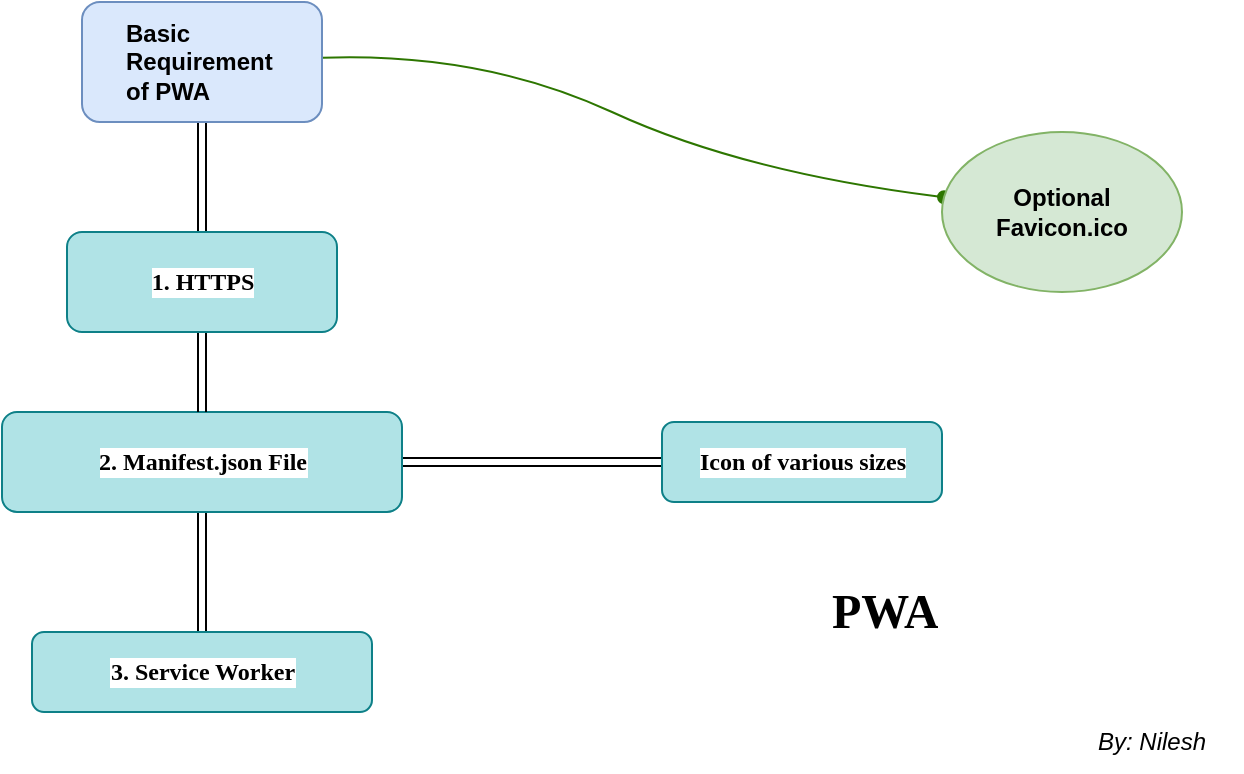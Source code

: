 <mxfile version="20.2.8" type="github"><diagram id="JBjNbHF8LpcnhO2aCSqn" name="Page-1"><mxGraphModel dx="966" dy="511" grid="1" gridSize="10" guides="1" tooltips="1" connect="1" arrows="1" fold="1" page="1" pageScale="1" pageWidth="850" pageHeight="1100" background="none" math="0" shadow="0"><root><mxCell id="0"/><mxCell id="1" parent="0"/><mxCell id="-hZ5Jg1KpbOyY5ReRilO-6" style="orthogonalLoop=1;jettySize=auto;html=1;fillColor=#60a917;strokeColor=#2D7600;strokeWidth=1;endArrow=oval;endFill=1;curved=1;" edge="1" parent="1" source="-hZ5Jg1KpbOyY5ReRilO-1" target="-hZ5Jg1KpbOyY5ReRilO-5"><mxGeometry relative="1" as="geometry"><Array as="points"><mxPoint x="360" y="100"/><mxPoint x="490" y="160"/></Array></mxGeometry></mxCell><mxCell id="-hZ5Jg1KpbOyY5ReRilO-15" style="edgeStyle=none;curved=1;orthogonalLoop=1;jettySize=auto;html=1;entryX=0.5;entryY=0;entryDx=0;entryDy=0;strokeWidth=1;fontFamily=Tahoma;endArrow=oval;endFill=1;shape=link;sketch=0;rounded=0;shadow=0;targetPerimeterSpacing=0;" edge="1" parent="1" source="-hZ5Jg1KpbOyY5ReRilO-1" target="-hZ5Jg1KpbOyY5ReRilO-13"><mxGeometry relative="1" as="geometry"/></mxCell><mxCell id="-hZ5Jg1KpbOyY5ReRilO-1" value="" style="rounded=1;whiteSpace=wrap;html=1;fillColor=#dae8fc;strokeColor=#6c8ebf;" vertex="1" parent="1"><mxGeometry x="160" y="75" width="120" height="60" as="geometry"/></mxCell><mxCell id="-hZ5Jg1KpbOyY5ReRilO-2" value="Basic Requirement of PWA" style="text;html=1;strokeColor=none;fillColor=none;align=left;verticalAlign=middle;whiteSpace=wrap;rounded=0;fontStyle=1;horizontal=1;" vertex="1" parent="1"><mxGeometry x="180" y="90" width="60" height="30" as="geometry"/></mxCell><mxCell id="-hZ5Jg1KpbOyY5ReRilO-5" value="&lt;div style=&quot;&quot;&gt;&lt;b style=&quot;background-color: initial;&quot;&gt;Optional&lt;/b&gt;&lt;/div&gt;&lt;b&gt;&lt;div style=&quot;&quot;&gt;&lt;b style=&quot;background-color: initial;&quot;&gt;Favicon.ico&lt;/b&gt;&lt;/div&gt;&lt;/b&gt;" style="ellipse;whiteSpace=wrap;html=1;rounded=0;fillColor=#d5e8d4;strokeColor=#82b366;align=center;" vertex="1" parent="1"><mxGeometry x="590" y="140" width="120" height="80" as="geometry"/></mxCell><mxCell id="-hZ5Jg1KpbOyY5ReRilO-17" style="edgeStyle=none;curved=1;orthogonalLoop=1;jettySize=auto;html=1;exitX=0.5;exitY=1;exitDx=0;exitDy=0;entryX=0.5;entryY=0;entryDx=0;entryDy=0;strokeWidth=1;fontFamily=Tahoma;endArrow=oval;endFill=1;shape=link;" edge="1" parent="1" source="-hZ5Jg1KpbOyY5ReRilO-9" target="-hZ5Jg1KpbOyY5ReRilO-12"><mxGeometry relative="1" as="geometry"/></mxCell><mxCell id="-hZ5Jg1KpbOyY5ReRilO-18" style="edgeStyle=none;curved=1;orthogonalLoop=1;jettySize=auto;html=1;entryX=0;entryY=0.5;entryDx=0;entryDy=0;strokeWidth=1;fontFamily=Tahoma;endArrow=oval;endFill=1;shape=link;" edge="1" parent="1" source="-hZ5Jg1KpbOyY5ReRilO-9" target="-hZ5Jg1KpbOyY5ReRilO-14"><mxGeometry relative="1" as="geometry"/></mxCell><mxCell id="-hZ5Jg1KpbOyY5ReRilO-9" value="&lt;b&gt;&lt;font face=&quot;Tahoma&quot;&gt;2. Manifest.json File&lt;/font&gt;&lt;/b&gt;" style="rounded=1;fillColor=#b0e3e6;strokeColor=#0e8088;labelBackgroundColor=default;labelBorderColor=none;html=1;" vertex="1" parent="1"><mxGeometry x="120" y="280" width="200" height="50" as="geometry"/></mxCell><mxCell id="-hZ5Jg1KpbOyY5ReRilO-12" value="&lt;b&gt;&lt;font face=&quot;Tahoma&quot;&gt;3. Service Worker&lt;/font&gt;&lt;/b&gt;" style="rounded=1;fillColor=#b0e3e6;strokeColor=#0e8088;labelBackgroundColor=default;labelBorderColor=none;html=1;" vertex="1" parent="1"><mxGeometry x="135" y="390" width="170" height="40" as="geometry"/></mxCell><mxCell id="-hZ5Jg1KpbOyY5ReRilO-16" style="edgeStyle=none;curved=1;orthogonalLoop=1;jettySize=auto;html=1;entryX=0.5;entryY=0;entryDx=0;entryDy=0;strokeWidth=1;fontFamily=Tahoma;endArrow=oval;endFill=1;shape=link;" edge="1" parent="1" source="-hZ5Jg1KpbOyY5ReRilO-13" target="-hZ5Jg1KpbOyY5ReRilO-9"><mxGeometry relative="1" as="geometry"/></mxCell><mxCell id="-hZ5Jg1KpbOyY5ReRilO-13" value="&lt;b&gt;1. HTTPS&lt;/b&gt;" style="rounded=1;fillColor=#b0e3e6;strokeColor=#0e8088;labelBackgroundColor=default;labelBorderColor=none;html=1;fontFamily=Tahoma;" vertex="1" parent="1"><mxGeometry x="152.5" y="190" width="135" height="50" as="geometry"/></mxCell><mxCell id="-hZ5Jg1KpbOyY5ReRilO-14" value="&lt;b&gt;&lt;font face=&quot;Tahoma&quot;&gt;Icon of various sizes&lt;/font&gt;&lt;/b&gt;" style="rounded=1;fillColor=#b0e3e6;strokeColor=#0e8088;labelBackgroundColor=default;labelBorderColor=none;html=1;" vertex="1" parent="1"><mxGeometry x="450" y="285" width="140" height="40" as="geometry"/></mxCell><mxCell id="-hZ5Jg1KpbOyY5ReRilO-19" value="&lt;h1&gt;PWA&lt;/h1&gt;&lt;div&gt;&lt;br&gt;&lt;/div&gt;" style="text;html=1;strokeColor=none;fillColor=none;spacing=5;spacingTop=-20;whiteSpace=wrap;overflow=hidden;rounded=0;labelBackgroundColor=default;labelBorderColor=none;fontFamily=Tahoma;" vertex="1" parent="1"><mxGeometry x="530" y="360" width="190" height="40" as="geometry"/></mxCell><mxCell id="-hZ5Jg1KpbOyY5ReRilO-20" value="&lt;i style=&quot;&quot;&gt;&lt;font face=&quot;Helvetica&quot;&gt;By: Nilesh&lt;/font&gt;&lt;/i&gt;" style="text;html=1;strokeColor=none;fillColor=none;align=center;verticalAlign=middle;whiteSpace=wrap;rounded=0;labelBackgroundColor=default;labelBorderColor=none;fontFamily=Tahoma;" vertex="1" parent="1"><mxGeometry x="650" y="430" width="90" height="30" as="geometry"/></mxCell></root></mxGraphModel></diagram></mxfile>